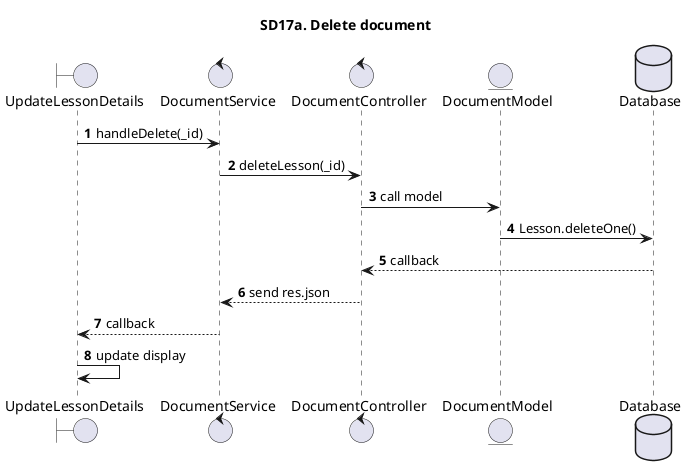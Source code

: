 @startuml SQ

autonumber

title SD17a. Delete document

boundary "UpdateLessonDetails"
control "DocumentService"
control "DocumentController"
entity "DocumentModel"
database "Database" as Database

UpdateLessonDetails -> DocumentService: handleDelete(_id)
DocumentService -> DocumentController: deleteLesson(_id)
DocumentController -> DocumentModel: call model
DocumentModel -> Database: Lesson.deleteOne()
Database --> DocumentController: callback
DocumentController --> DocumentService: send res.json
DocumentService --> UpdateLessonDetails: callback
UpdateLessonDetails -> UpdateLessonDetails: update display


@enduml